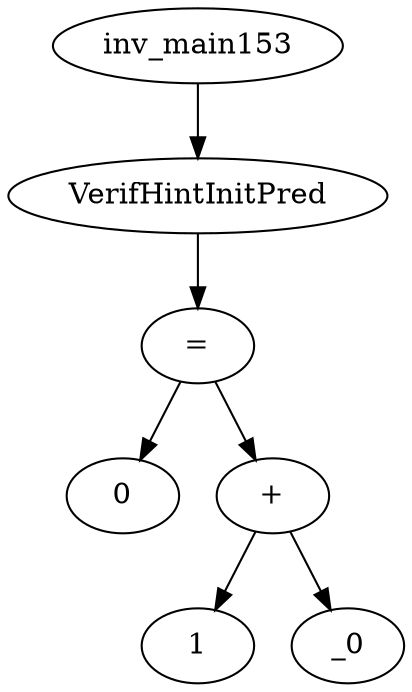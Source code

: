 digraph dag {
0 [label="inv_main153"];
1 [label="VerifHintInitPred"];
2 [label="="];
3 [label="0"];
4 [label="+"];
5 [label="1"];
6 [label="_0"];
0->1
1->2
2->4
2 -> 3
4->6
4 -> 5
}
